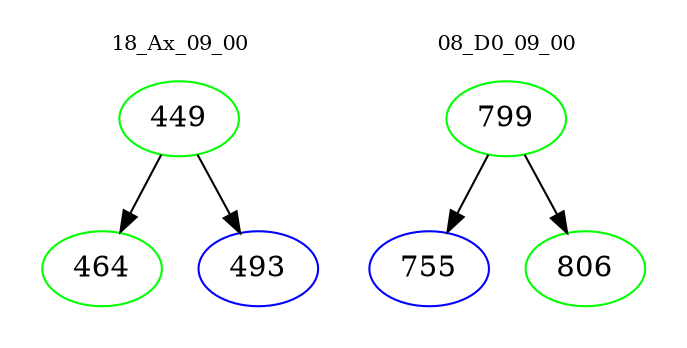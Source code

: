 digraph{
subgraph cluster_0 {
color = white
label = "18_Ax_09_00";
fontsize=10;
T0_449 [label="449", color="green"]
T0_449 -> T0_464 [color="black"]
T0_464 [label="464", color="green"]
T0_449 -> T0_493 [color="black"]
T0_493 [label="493", color="blue"]
}
subgraph cluster_1 {
color = white
label = "08_D0_09_00";
fontsize=10;
T1_799 [label="799", color="green"]
T1_799 -> T1_755 [color="black"]
T1_755 [label="755", color="blue"]
T1_799 -> T1_806 [color="black"]
T1_806 [label="806", color="green"]
}
}
